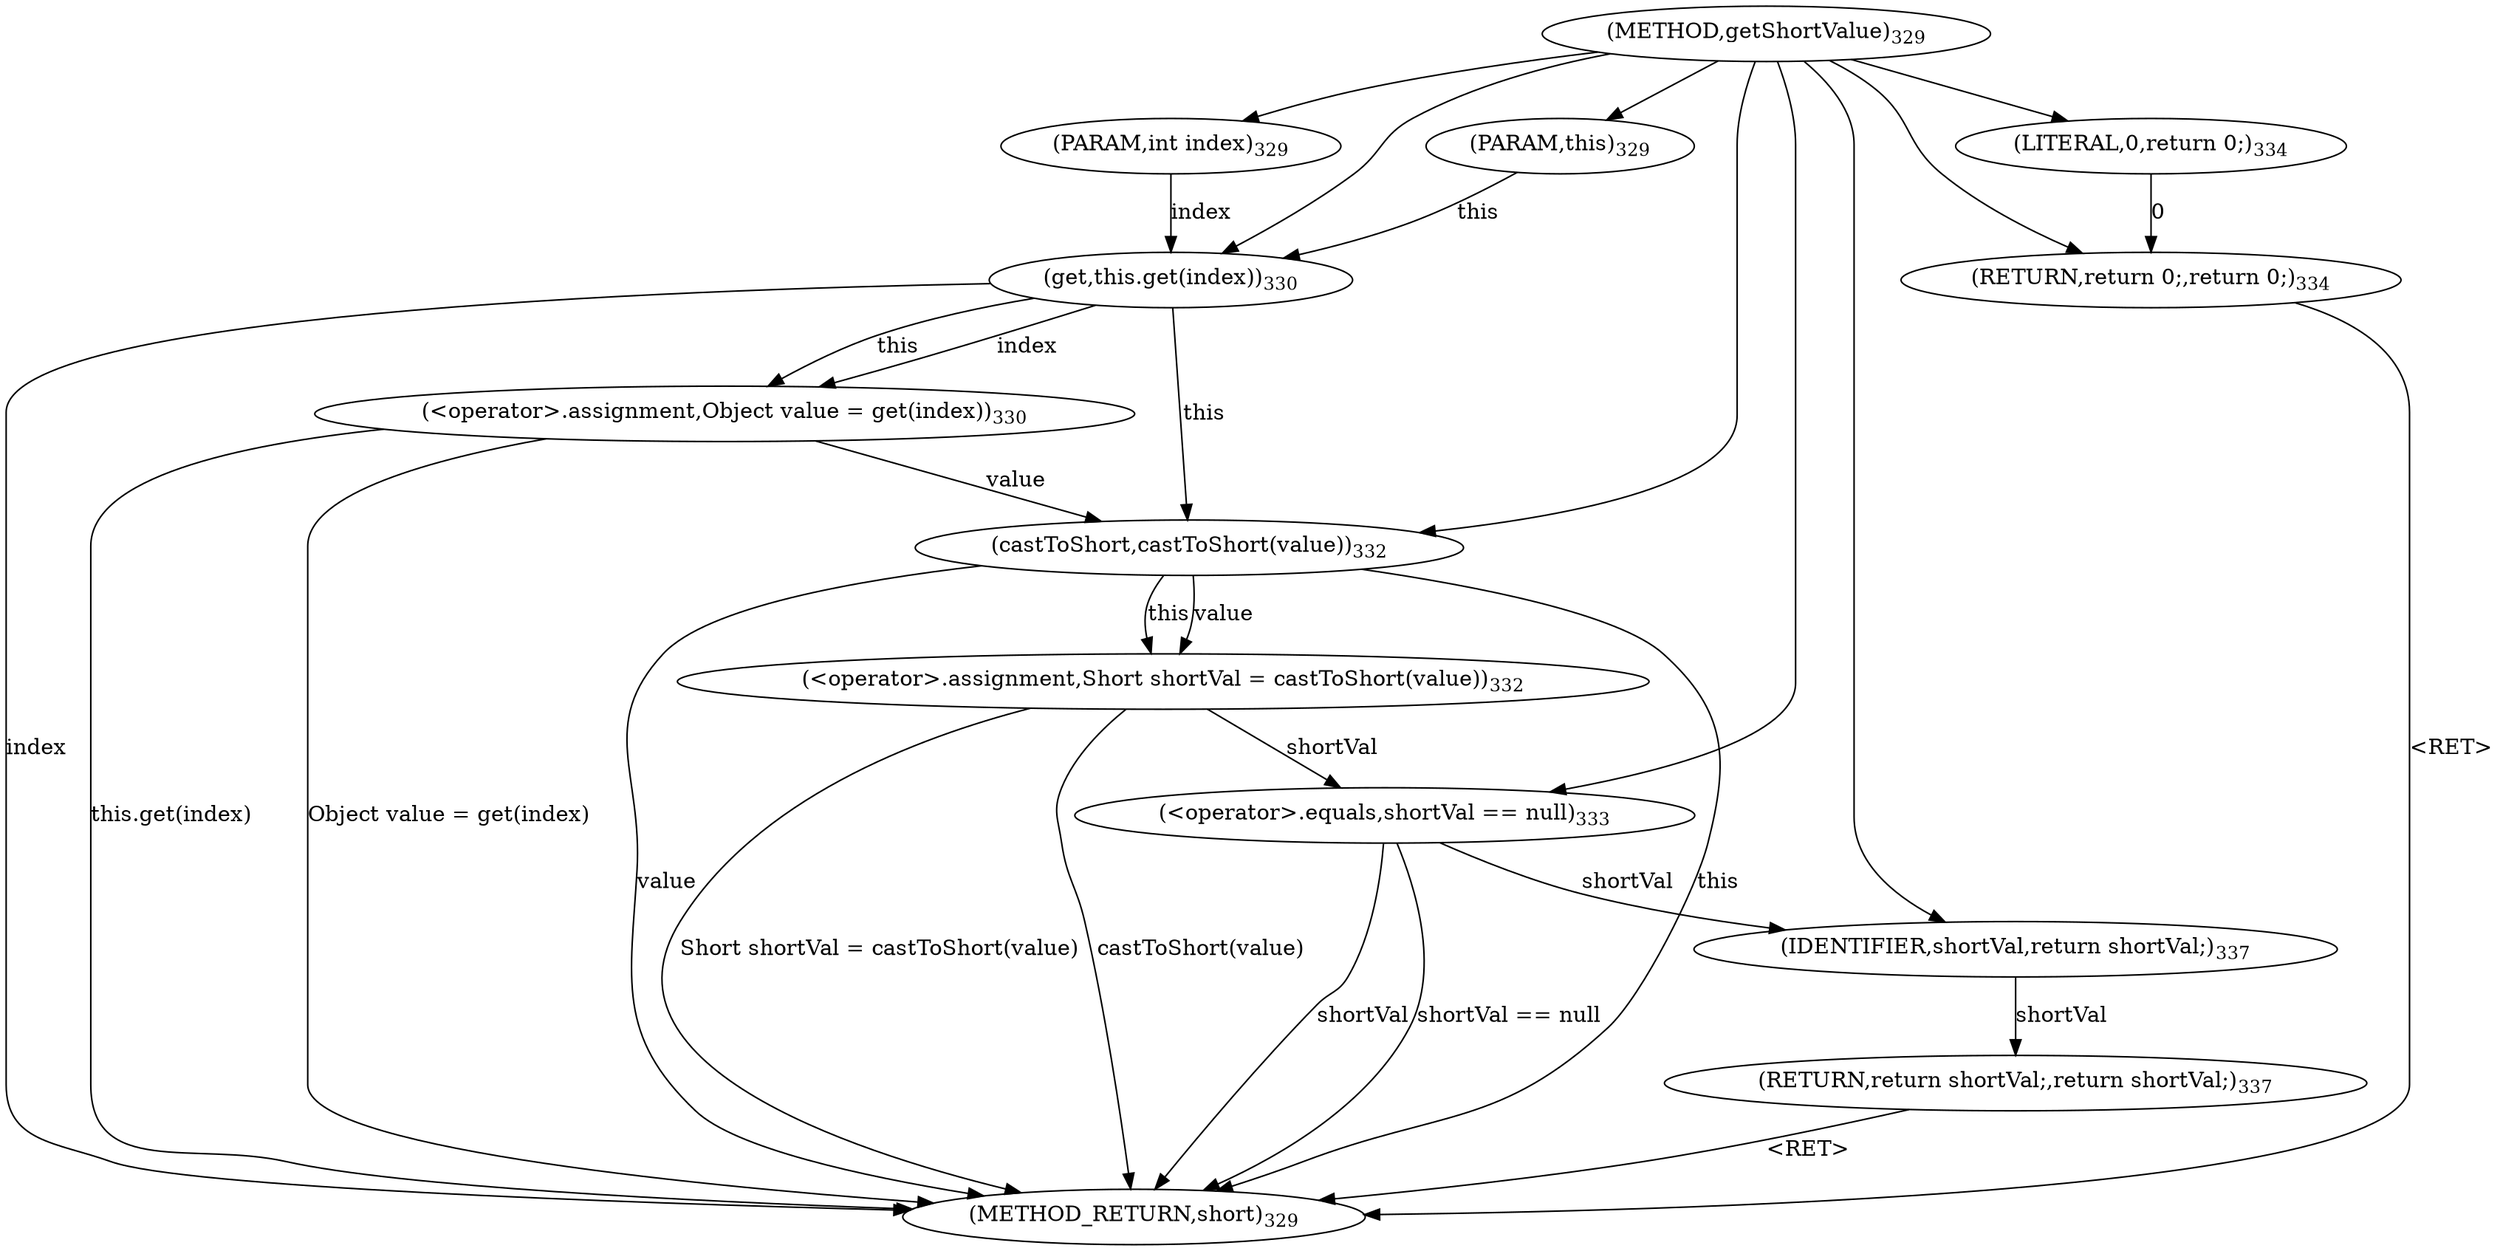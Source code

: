 digraph "getShortValue" {  
"1008" [label = <(METHOD,getShortValue)<SUB>329</SUB>> ]
"1032" [label = <(METHOD_RETURN,short)<SUB>329</SUB>> ]
"48" [label = <(PARAM,this)<SUB>329</SUB>> ]
"1009" [label = <(PARAM,int index)<SUB>329</SUB>> ]
"1012" [label = <(&lt;operator&gt;.assignment,Object value = get(index))<SUB>330</SUB>> ]
"1017" [label = <(&lt;operator&gt;.assignment,Short shortVal = castToShort(value))<SUB>332</SUB>> ]
"1028" [label = <(RETURN,return shortVal;,return shortVal;)<SUB>337</SUB>> ]
"1012" [label = <(&lt;operator&gt;.assignment,Object value = get(index))<SUB>330</SUB>> ]
"1012" [label = <(&lt;operator&gt;.assignment,Object value = get(index))<SUB>330</SUB>> ]
"1017" [label = <(&lt;operator&gt;.assignment,Short shortVal = castToShort(value))<SUB>332</SUB>> ]
"1017" [label = <(&lt;operator&gt;.assignment,Short shortVal = castToShort(value))<SUB>332</SUB>> ]
"1022" [label = <(&lt;operator&gt;.equals,shortVal == null)<SUB>333</SUB>> ]
"1029" [label = <(IDENTIFIER,shortVal,return shortVal;)<SUB>337</SUB>> ]
"1014" [label = <(get,this.get(index))<SUB>330</SUB>> ]
"1014" [label = <(get,this.get(index))<SUB>330</SUB>> ]
"1019" [label = <(castToShort,castToShort(value))<SUB>332</SUB>> ]
"1019" [label = <(castToShort,castToShort(value))<SUB>332</SUB>> ]
"1022" [label = <(&lt;operator&gt;.equals,shortVal == null)<SUB>333</SUB>> ]
"1022" [label = <(&lt;operator&gt;.equals,shortVal == null)<SUB>333</SUB>> ]
"1026" [label = <(RETURN,return 0;,return 0;)<SUB>334</SUB>> ]
"1027" [label = <(LITERAL,0,return 0;)<SUB>334</SUB>> ]
  "1026" -> "1032"  [ label = "&lt;RET&gt;"] 
  "1028" -> "1032"  [ label = "&lt;RET&gt;"] 
  "1014" -> "1032"  [ label = "index"] 
  "1012" -> "1032"  [ label = "this.get(index)"] 
  "1012" -> "1032"  [ label = "Object value = get(index)"] 
  "1019" -> "1032"  [ label = "this"] 
  "1019" -> "1032"  [ label = "value"] 
  "1017" -> "1032"  [ label = "castToShort(value)"] 
  "1017" -> "1032"  [ label = "Short shortVal = castToShort(value)"] 
  "1022" -> "1032"  [ label = "shortVal"] 
  "1022" -> "1032"  [ label = "shortVal == null"] 
  "1008" -> "48" 
  "1008" -> "1009" 
  "1014" -> "1012"  [ label = "this"] 
  "1014" -> "1012"  [ label = "index"] 
  "1019" -> "1017"  [ label = "this"] 
  "1019" -> "1017"  [ label = "value"] 
  "1029" -> "1028"  [ label = "shortVal"] 
  "1022" -> "1029"  [ label = "shortVal"] 
  "1008" -> "1029" 
  "48" -> "1014"  [ label = "this"] 
  "1008" -> "1014" 
  "1009" -> "1014"  [ label = "index"] 
  "1014" -> "1019"  [ label = "this"] 
  "1008" -> "1019" 
  "1012" -> "1019"  [ label = "value"] 
  "1017" -> "1022"  [ label = "shortVal"] 
  "1008" -> "1022" 
  "1027" -> "1026"  [ label = "0"] 
  "1008" -> "1026" 
  "1008" -> "1027" 
}
